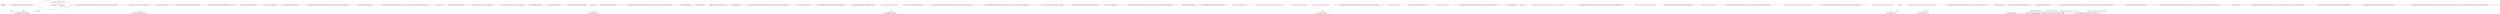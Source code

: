 digraph  {
n47 [label=bodyBytes, span=""];
n0 [cluster="Nancy.Testing.Tests.ContextExtensionsTests.Should_use_documentwrapper_from_context_if_it_is_present()", label="Entry Nancy.Testing.Tests.ContextExtensionsTests.Should_use_documentwrapper_from_context_if_it_is_present()", span="12-12"];
n1 [cluster="Nancy.Testing.Tests.ContextExtensionsTests.Should_use_documentwrapper_from_context_if_it_is_present()", label="var wrapper = new DocumentWrapper(''<html></html>'')", span="14-14"];
n2 [cluster="Nancy.Testing.Tests.ContextExtensionsTests.Should_use_documentwrapper_from_context_if_it_is_present()", label="var context = new NancyContext()", span="15-15"];
n7 [cluster="Nancy.Testing.DocumentWrapper.DocumentWrapper(string)", label="Entry Nancy.Testing.DocumentWrapper.DocumentWrapper(string)", span="47-47"];
n3 [cluster="Nancy.Testing.Tests.ContextExtensionsTests.Should_use_documentwrapper_from_context_if_it_is_present()", label="context.Items[''@@@@DOCUMENT_WRAPPER@@@@''] = wrapper", span="16-16"];
n5 [cluster="Nancy.Testing.Tests.ContextExtensionsTests.Should_use_documentwrapper_from_context_if_it_is_present()", label="result.ShouldBeSameAs(wrapper)", span="20-20"];
n8 [cluster="Nancy.NancyContext.NancyContext()", label="Entry Nancy.NancyContext.NancyContext()", span="16-16"];
n4 [cluster="Nancy.Testing.Tests.ContextExtensionsTests.Should_use_documentwrapper_from_context_if_it_is_present()", label="var result = context.DocumentBody()", span="18-18"];
n9 [cluster="Nancy.NancyContext.DocumentBody()", label="Entry Nancy.NancyContext.DocumentBody()", span="34-34"];
n6 [cluster="Nancy.Testing.Tests.ContextExtensionsTests.Should_use_documentwrapper_from_context_if_it_is_present()", label="Exit Nancy.Testing.Tests.ContextExtensionsTests.Should_use_documentwrapper_from_context_if_it_is_present()", span="12-12"];
n10 [cluster="object.ShouldBeSameAs(object)", label="Entry object.ShouldBeSameAs(object)", span="115-115"];
n11 [cluster="Nancy.Testing.Tests.ContextExtensionsTests.Should_create_new_wrapper_from_html_response_if_not_already_present()", label="Entry Nancy.Testing.Tests.ContextExtensionsTests.Should_create_new_wrapper_from_html_response_if_not_already_present()", span="24-24"];
n12 [cluster="Nancy.Testing.Tests.ContextExtensionsTests.Should_create_new_wrapper_from_html_response_if_not_already_present()", label="var called = false", span="26-26"];
n13 [cluster="Nancy.Testing.Tests.ContextExtensionsTests.Should_create_new_wrapper_from_html_response_if_not_already_present()", label="var bodyBytes = Encoding.ASCII.GetBytes(''<html></html>'')", span="27-27"];
n14 [cluster="Nancy.Testing.Tests.ContextExtensionsTests.Should_create_new_wrapper_from_html_response_if_not_already_present()", label="Action<Stream> bodyDelegate = (s) =>\r\n			{\r\n				s.Write(bodyBytes, 0, bodyBytes.Length);\r\n				called = true;\r\n			}", span="28-32"];
n21 [cluster="System.Text.Encoding.GetBytes(string)", label="Entry System.Text.Encoding.GetBytes(string)", span="0-0"];
n26 [cluster="lambda expression", label="s.Write(bodyBytes, 0, bodyBytes.Length)", span="30-30"];
n15 [cluster="Nancy.Testing.Tests.ContextExtensionsTests.Should_create_new_wrapper_from_html_response_if_not_already_present()", label="var response = new Response { Contents = bodyDelegate }", span="33-33"];
n16 [cluster="Nancy.Testing.Tests.ContextExtensionsTests.Should_create_new_wrapper_from_html_response_if_not_already_present()", label="var context = new NancyContext() { Response = response }", span="34-34"];
n22 [cluster="Nancy.Response.Response()", label="Entry Nancy.Response.Response()", span="15-15"];
n17 [cluster="Nancy.Testing.Tests.ContextExtensionsTests.Should_create_new_wrapper_from_html_response_if_not_already_present()", label="var result = context.DocumentBody()", span="36-36"];
n18 [cluster="Nancy.Testing.Tests.ContextExtensionsTests.Should_create_new_wrapper_from_html_response_if_not_already_present()", label="result.ShouldBeOfType(typeof(DocumentWrapper))", span="38-38"];
n19 [cluster="Nancy.Testing.Tests.ContextExtensionsTests.Should_create_new_wrapper_from_html_response_if_not_already_present()", label="called.ShouldBeTrue()", span="39-39"];
n23 [cluster="object.ShouldBeOfType(System.Type)", label="Entry object.ShouldBeOfType(System.Type)", span="140-140"];
n20 [cluster="Nancy.Testing.Tests.ContextExtensionsTests.Should_create_new_wrapper_from_html_response_if_not_already_present()", label="Exit Nancy.Testing.Tests.ContextExtensionsTests.Should_create_new_wrapper_from_html_response_if_not_already_present()", span="24-24"];
n24 [cluster="bool.ShouldBeTrue()", label="Entry bool.ShouldBeTrue()", span="70-70"];
n25 [cluster="lambda expression", label="Entry lambda expression", span="28-32"];
n27 [cluster="lambda expression", label="called = true", span="31-31"];
n29 [cluster="System.IO.Stream.Write(byte[], int, int)", label="Entry System.IO.Stream.Write(byte[], int, int)", span="0-0"];
n28 [cluster="lambda expression", label="Exit lambda expression", span="28-32"];
n30 [cluster="Nancy.Testing.Tests.ContextExtensionsTests.Should_use_jsonresponse_from_context_if_it_is_present()", label="Entry Nancy.Testing.Tests.ContextExtensionsTests.Should_use_jsonresponse_from_context_if_it_is_present()", span="48-48"];
n32 [cluster="Nancy.Testing.Tests.ContextExtensionsTests.Should_use_jsonresponse_from_context_if_it_is_present()", label="var context = new NancyContext()", span="51-51"];
n37 [cluster="Nancy.Testing.Tests.ContextExtensionsTests.JsonModel.JsonModel()", label="Entry Nancy.Testing.Tests.ContextExtensionsTests.JsonModel.JsonModel()", span="42-42"];
n33 [cluster="Nancy.Testing.Tests.ContextExtensionsTests.Should_use_jsonresponse_from_context_if_it_is_present()", label="context.Items[''@@@@JSONRESPONSE@@@@''] = model", span="52-52"];
n35 [cluster="Nancy.Testing.Tests.ContextExtensionsTests.Should_use_jsonresponse_from_context_if_it_is_present()", label="result.ShouldBeSameAs(model)", span="56-56"];
n38 [cluster="Nancy.NancyContext.JsonBody<TModel>()", label="Entry Nancy.NancyContext.JsonBody<TModel>()", span="47-47"];
n36 [cluster="Nancy.Testing.Tests.ContextExtensionsTests.Should_use_jsonresponse_from_context_if_it_is_present()", label="Exit Nancy.Testing.Tests.ContextExtensionsTests.Should_use_jsonresponse_from_context_if_it_is_present()", span="48-48"];
n39 [cluster="Nancy.Testing.Tests.ContextExtensionsTests.Should_create_new_wrapper_from_json_response_if_not_already_present()", label="Entry Nancy.Testing.Tests.ContextExtensionsTests.Should_create_new_wrapper_from_json_response_if_not_already_present()", span="60-60"];
n41 [cluster="Nancy.Testing.Tests.ContextExtensionsTests.Should_create_new_wrapper_from_json_response_if_not_already_present()", label="var context = new NancyContext() { Response = response }", span="63-63"];
n45 [cluster="Nancy.Responses.JsonResponse<TModel>.JsonResponse(TModel)", label="Entry Nancy.Responses.JsonResponse<TModel>.JsonResponse(TModel)", span="8-8"];
n43 [cluster="Nancy.Testing.Tests.ContextExtensionsTests.Should_create_new_wrapper_from_json_response_if_not_already_present()", label="result.Dummy.ShouldEqual(''Data'')", span="67-67"];
n44 [cluster="Nancy.Testing.Tests.ContextExtensionsTests.Should_create_new_wrapper_from_json_response_if_not_already_present()", label="Exit Nancy.Testing.Tests.ContextExtensionsTests.Should_create_new_wrapper_from_json_response_if_not_already_present()", span="60-60"];
n46 [cluster="object.ShouldEqual(object)", label="Entry object.ShouldEqual(object)", span="80-80"];
d31 [cluster="Nancy.Testing.Tests.ContextExtensionsTests.Should_use_jsonresponse_from_context_if_it_is_present()", color=green, community=0, label="var model = new Model() { Dummy = ''Data'' }", prediction=0, span="50-50"];
d37 [cluster="Nancy.Testing.Tests.ContextExtensionsTests.Model.Model()", label="Entry Nancy.Testing.Tests.ContextExtensionsTests.Model.Model()", span="42-42"];
d34 [cluster="Nancy.Testing.Tests.ContextExtensionsTests.Should_use_jsonresponse_from_context_if_it_is_present()", color=green, community=0, label="var result = context.JsonBody<Model>()", prediction=1, span="54-54"];
d40 [cluster="Nancy.Testing.Tests.ContextExtensionsTests.Should_create_new_wrapper_from_json_response_if_not_already_present()", color=green, community=0, label="var response = new JsonResponse<Model>(new Model() { Dummy = ''Data'' })", prediction=2, span="62-62"];
d42 [cluster="Nancy.Testing.Tests.ContextExtensionsTests.Should_create_new_wrapper_from_json_response_if_not_already_present()", color=green, community=0, label="var result = context.JsonBody<Model>()", prediction=3, span="65-65"];
d48 [cluster="Nancy.Testing.Tests.ContextExtensionsTests.Should_use_xmlresponse_from_context_if_it_is_present()", color=green, community=0, label="var model = new Model() { Dummy = ''Data'' }", prediction=4, span="73-73"];
d47 [cluster="Nancy.Testing.Tests.ContextExtensionsTests.Should_use_xmlresponse_from_context_if_it_is_present()", label="Entry Nancy.Testing.Tests.ContextExtensionsTests.Should_use_xmlresponse_from_context_if_it_is_present()", span="71-71"];
d49 [cluster="Nancy.Testing.Tests.ContextExtensionsTests.Should_use_xmlresponse_from_context_if_it_is_present()", color=green, community=0, label="var context = new NancyContext()", prediction=5, span="74-74"];
d50 [cluster="Nancy.Testing.Tests.ContextExtensionsTests.Should_use_xmlresponse_from_context_if_it_is_present()", color=green, community=0, label="context.Items[''@@@@XMLRESPONSE@@@@''] = model", prediction=6, span="75-75"];
d52 [cluster="Nancy.Testing.Tests.ContextExtensionsTests.Should_use_xmlresponse_from_context_if_it_is_present()", color=green, community=0, label="result.ShouldBeSameAs(model)", prediction=4, span="79-79"];
d51 [cluster="Nancy.Testing.Tests.ContextExtensionsTests.Should_use_xmlresponse_from_context_if_it_is_present()", color=green, community=0, label="var result = context.XmlBody<Model>()", prediction=8, span="77-77"];
d53 [cluster="Nancy.Testing.Tests.ContextExtensionsTests.Should_use_xmlresponse_from_context_if_it_is_present()", label="Exit Nancy.Testing.Tests.ContextExtensionsTests.Should_use_xmlresponse_from_context_if_it_is_present()", span="71-71"];
d55 [cluster="Unk.ShouldBeSameAs", label="Entry Unk.ShouldBeSameAs", span=""];
d54 [cluster="Unk.>", label="Entry Unk.>", span=""];
d57 [cluster="Nancy.Testing.Tests.ContextExtensionsTests.Should_create_new_wrapper_from_xml_response_if_not_already_present()", color=green, community=0, label="var response = new XmlResponse<Model>(new Model() { Dummy = ''Data'' }, ''text/xml'')", prediction=9, span="85-85"];
d56 [cluster="Nancy.Testing.Tests.ContextExtensionsTests.Should_create_new_wrapper_from_xml_response_if_not_already_present()", label="Entry Nancy.Testing.Tests.ContextExtensionsTests.Should_create_new_wrapper_from_xml_response_if_not_already_present()", span="83-83"];
d58 [cluster="Nancy.Testing.Tests.ContextExtensionsTests.Should_create_new_wrapper_from_xml_response_if_not_already_present()", color=green, community=0, label="var context = new NancyContext() { Response = response }", prediction=10, span="86-86"];
d61 [cluster="Nancy.Responses.XmlResponse<TModel>.XmlResponse(TModel, string)", label="Entry Nancy.Responses.XmlResponse<TModel>.XmlResponse(TModel, string)", span="8-8"];
d59 [cluster="Nancy.Testing.Tests.ContextExtensionsTests.Should_create_new_wrapper_from_xml_response_if_not_already_present()", color=green, community=0, label="var result = context.XmlBody<Model>()", prediction=11, span="88-88"];
d60 [cluster="Nancy.Testing.Tests.ContextExtensionsTests.Should_create_new_wrapper_from_xml_response_if_not_already_present()", label="Exit Nancy.Testing.Tests.ContextExtensionsTests.Should_create_new_wrapper_from_xml_response_if_not_already_present()", span="83-83"];
d63 [cluster="Nancy.Testing.Tests.ContextExtensionsTests.Should_fail_to_return_xml_body_on_non_xml_response()", color=green, community=0, label="var response = new JsonResponse<Model>(new Model() { Dummy = ''Data'' })", prediction=12, span="95-95"];
d62 [cluster="Nancy.Testing.Tests.ContextExtensionsTests.Should_fail_to_return_xml_body_on_non_xml_response()", label="Entry Nancy.Testing.Tests.ContextExtensionsTests.Should_fail_to_return_xml_body_on_non_xml_response()", span="93-93"];
d64 [cluster="Nancy.Testing.Tests.ContextExtensionsTests.Should_fail_to_return_xml_body_on_non_xml_response()", color=green, community=0, label="var context = new NancyContext() { Response = response }", prediction=13, span="96-96"];
d65 [cluster="Nancy.Testing.Tests.ContextExtensionsTests.Should_fail_to_return_xml_body_on_non_xml_response()", color=green, community=0, label="Assert.Throws<InvalidOperationException>(() => context.XmlBody<Model>())", prediction=14, span="98-98"];
d68 [cluster="lambda expression", color=green, community=0, label="context.XmlBody<Model>()", prediction=13, span="98-98"];
d66 [cluster="Nancy.Testing.Tests.ContextExtensionsTests.Should_fail_to_return_xml_body_on_non_xml_response()", label="Exit Nancy.Testing.Tests.ContextExtensionsTests.Should_fail_to_return_xml_body_on_non_xml_response()", span="93-93"];
d67 [cluster="lambda expression", label="Entry lambda expression", span="98-98"];
d71 [label=context, span=""];
d69 [cluster="lambda expression", label="Exit lambda expression", span="98-98"];
m0_9 [cluster="Nancy.Routing.Trie.Nodes.RootNode.Match(string)", file="NancyContextExtensions.cs", label="Entry Nancy.Routing.Trie.Nodes.RootNode.Match(string)", span="49-49"];
m0_10 [cluster="Nancy.Routing.Trie.Nodes.RootNode.Match(string)", file="NancyContextExtensions.cs", label="return this.segmentMatch;", span="51-51"];
m0_11 [cluster="Nancy.Routing.Trie.Nodes.RootNode.Match(string)", file="NancyContextExtensions.cs", label="Exit Nancy.Routing.Trie.Nodes.RootNode.Match(string)", span="49-49"];
m0_7 [cluster="Nancy.Routing.Trie.Nodes.TrieNode.BuildResults(System.Collections.Generic.IDictionary<string, object>, System.Collections.Generic.IDictionary<string, object>)", file="NancyContextExtensions.cs", label="Entry Nancy.Routing.Trie.Nodes.TrieNode.BuildResults(System.Collections.Generic.IDictionary<string, object>, System.Collections.Generic.IDictionary<string, object>)", span="201-201"];
m0_2 [cluster="Nancy.Routing.Trie.Nodes.RootNode.GetMatches(string[], int, System.Collections.Generic.IDictionary<string, object>, Nancy.NancyContext)", file="NancyContextExtensions.cs", label="Entry Nancy.Routing.Trie.Nodes.RootNode.GetMatches(string[], int, System.Collections.Generic.IDictionary<string, object>, Nancy.NancyContext)", span="34-34"];
m0_3 [cluster="Nancy.Routing.Trie.Nodes.RootNode.GetMatches(string[], int, System.Collections.Generic.IDictionary<string, object>, Nancy.NancyContext)", file="NancyContextExtensions.cs", label="segments.Length == 0", span="36-36"];
m0_4 [cluster="Nancy.Routing.Trie.Nodes.RootNode.GetMatches(string[], int, System.Collections.Generic.IDictionary<string, object>, Nancy.NancyContext)", file="NancyContextExtensions.cs", label="return this.BuildResults(capturedParameters, this.localCaptures);", span="38-38"];
m0_5 [cluster="Nancy.Routing.Trie.Nodes.RootNode.GetMatches(string[], int, System.Collections.Generic.IDictionary<string, object>, Nancy.NancyContext)", file="NancyContextExtensions.cs", label="return this.GetMatchingChildren(segments, currentIndex, capturedParameters, this.localCaptures, context);", span="41-41"];
m0_6 [cluster="Nancy.Routing.Trie.Nodes.RootNode.GetMatches(string[], int, System.Collections.Generic.IDictionary<string, object>, Nancy.NancyContext)", file="NancyContextExtensions.cs", label="Exit Nancy.Routing.Trie.Nodes.RootNode.GetMatches(string[], int, System.Collections.Generic.IDictionary<string, object>, Nancy.NancyContext)", span="34-34"];
m0_0 [cluster="Nancy.Routing.Trie.Nodes.RootNode.RootNode(Nancy.Routing.Trie.ITrieNodeFactory)", file="NancyContextExtensions.cs", label="Entry Nancy.Routing.Trie.Nodes.RootNode.RootNode(Nancy.Routing.Trie.ITrieNodeFactory)", span="21-21"];
m0_1 [cluster="Nancy.Routing.Trie.Nodes.RootNode.RootNode(Nancy.Routing.Trie.ITrieNodeFactory)", file="NancyContextExtensions.cs", label="Exit Nancy.Routing.Trie.Nodes.RootNode.RootNode(Nancy.Routing.Trie.ITrieNodeFactory)", span="21-21"];
m0_8 [cluster="Nancy.Routing.Trie.Nodes.TrieNode.GetMatchingChildren(string[], int, System.Collections.Generic.IDictionary<string, object>, System.Collections.Generic.IDictionary<string, object>, Nancy.NancyContext)", file="NancyContextExtensions.cs", label="Entry Nancy.Routing.Trie.Nodes.TrieNode.GetMatchingChildren(string[], int, System.Collections.Generic.IDictionary<string, object>, System.Collections.Generic.IDictionary<string, object>, Nancy.NancyContext)", span="241-241"];
m0_12 [file="NancyContextExtensions.cs", label="Nancy.Routing.Trie.Nodes.RootNode", span=""];
n47 -> n26  [color=darkseagreen4, key=1, label=bodyBytes, style=dashed];
n1 -> n5  [color=darkseagreen4, key=1, label=wrapper, style=dashed];
n13 -> n26  [color=darkseagreen4, key=1, label=bodyBytes, style=dashed];
n14 -> n26  [color=darkseagreen4, key=1, label="System.IO.Stream", style=dashed];
n27 -> n19  [color=darkseagreen4, key=1, label=called, style=dashed];
d31 -> n35  [color=green, key=1, label=model, style=dashed];
d48 -> d52  [color=green, key=1, label=model, style=dashed];
d64 -> d68  [color=green, key=1, label=context, style=dashed];
d65 -> d67  [color=green, key=1, label="lambda expression", style=dashed];
d71 -> d68  [color=green, key=1, label=context, style=dashed];
m0_2 -> m0_4  [color=darkseagreen4, key=1, label="System.Collections.Generic.IDictionary<string, object>", style=dashed];
m0_2 -> m0_5  [color=darkseagreen4, key=1, label="string[]", style=dashed];
m0_12 -> m0_4  [color=darkseagreen4, key=1, label="Nancy.Routing.Trie.Nodes.RootNode", style=dashed];
m0_12 -> m0_5  [color=darkseagreen4, key=1, label="Nancy.Routing.Trie.Nodes.RootNode", style=dashed];
m0_12 -> m0_10  [color=darkseagreen4, key=1, label="Nancy.Routing.Trie.Nodes.RootNode", style=dashed];
}
